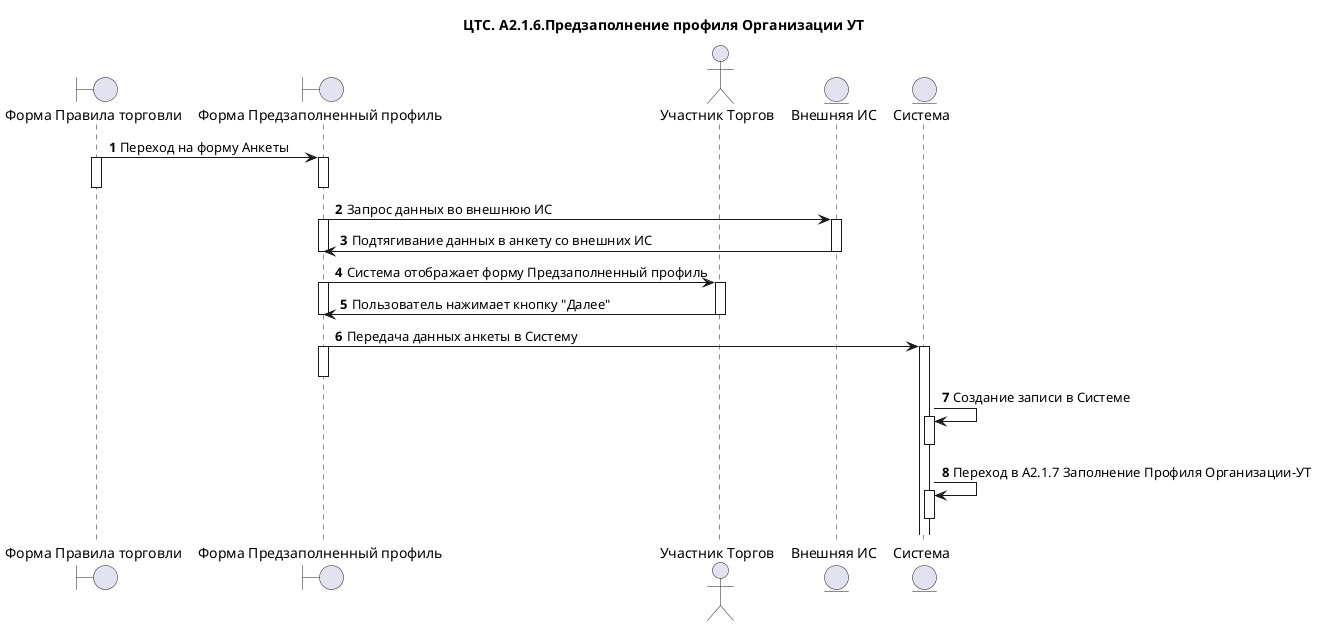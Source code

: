 @startuml 
title "ЦТС. А2.1.6.Предзаполнение профиля Организации УТ"

boundary "Форма Правила торговли" as TradingForm
boundary "Форма Предзаполненный профиль" as PreliminaryQuestionnaireForm
actor "Участник Торгов" as User
entity "Внешняя ИС" as ExternalInformationSystem
entity "Система" as System

autonumber

TradingForm->PreliminaryQuestionnaireForm: Переход на форму Анкеты
activate TradingForm
activate PreliminaryQuestionnaireForm
deactivate TradingForm
deactivate PreliminaryQuestionnaireForm

PreliminaryQuestionnaireForm->ExternalInformationSystem: Запрос данных во внешнюю ИС
activate PreliminaryQuestionnaireForm
activate ExternalInformationSystem

ExternalInformationSystem->PreliminaryQuestionnaireForm: Подтягивание данных в анкету со внешних ИС
deactivate ExternalInformationSystem
deactivate PreliminaryQuestionnaireForm


PreliminaryQuestionnaireForm->User: Система отображает форму Предзаполненный профиль
activate PreliminaryQuestionnaireForm
activate User
User->PreliminaryQuestionnaireForm: Пользователь нажимает кнопку "Далее"
deactivate User
deactivate PreliminaryQuestionnaireForm

PreliminaryQuestionnaireForm->System: Передача данных анкеты в Систему
activate PreliminaryQuestionnaireForm
activate System
deactivate PreliminaryQuestionnaireForm

System->System: Создание записи в Системе
activate System
deactivate System

System->System: Переход в А2.1.7 Заполнение Профиля Организации-УТ
activate System
deactivate System

@enduml